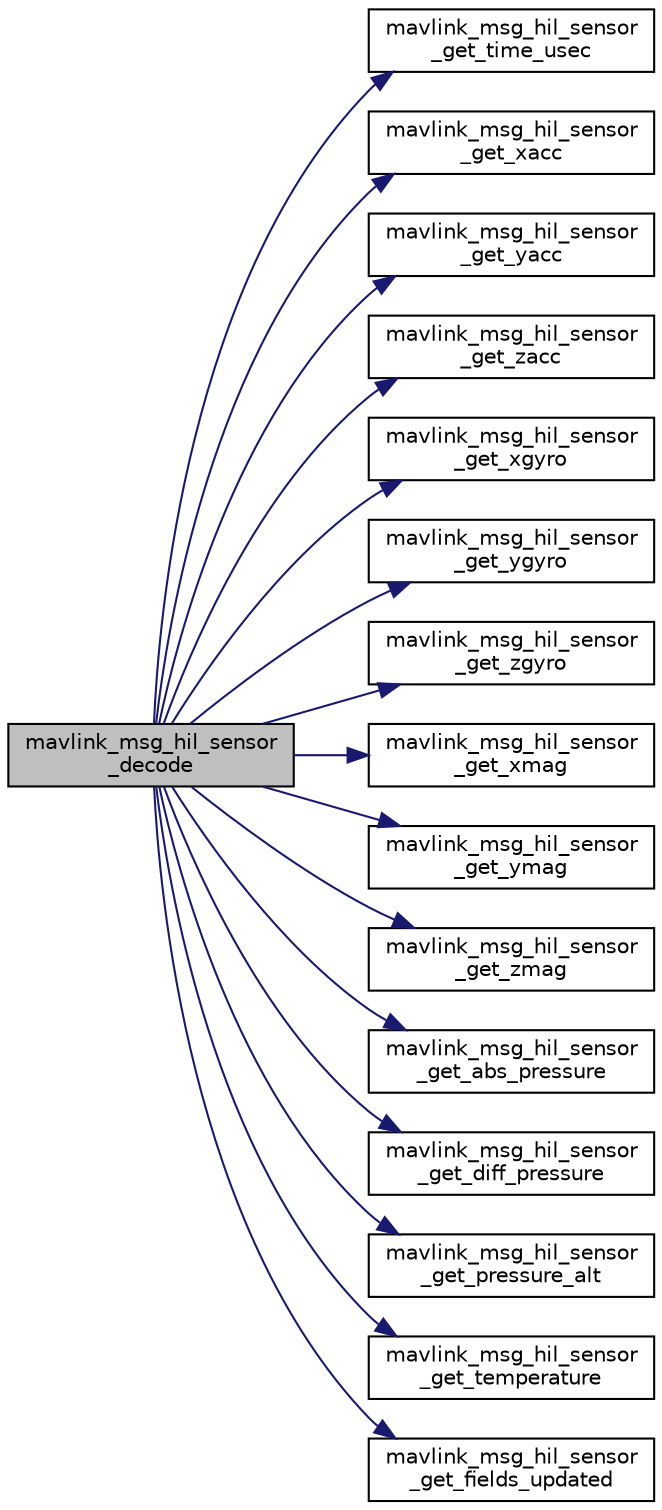 digraph "mavlink_msg_hil_sensor_decode"
{
 // INTERACTIVE_SVG=YES
  edge [fontname="Helvetica",fontsize="10",labelfontname="Helvetica",labelfontsize="10"];
  node [fontname="Helvetica",fontsize="10",shape=record];
  rankdir="LR";
  Node1 [label="mavlink_msg_hil_sensor\l_decode",height=0.2,width=0.4,color="black", fillcolor="grey75", style="filled" fontcolor="black"];
  Node1 -> Node2 [color="midnightblue",fontsize="10",style="solid",fontname="Helvetica"];
  Node2 [label="mavlink_msg_hil_sensor\l_get_time_usec",height=0.2,width=0.4,color="black", fillcolor="white", style="filled",URL="$mavlink__msg__hil__sensor_8h.html#a106e8d4b45bd87d9ab1327f0ce9f231a",tooltip="Send a hil_sensor message. "];
  Node1 -> Node3 [color="midnightblue",fontsize="10",style="solid",fontname="Helvetica"];
  Node3 [label="mavlink_msg_hil_sensor\l_get_xacc",height=0.2,width=0.4,color="black", fillcolor="white", style="filled",URL="$mavlink__msg__hil__sensor_8h.html#a45827c376c832c6341e991008741b5cf",tooltip="Get field xacc from hil_sensor message. "];
  Node1 -> Node4 [color="midnightblue",fontsize="10",style="solid",fontname="Helvetica"];
  Node4 [label="mavlink_msg_hil_sensor\l_get_yacc",height=0.2,width=0.4,color="black", fillcolor="white", style="filled",URL="$mavlink__msg__hil__sensor_8h.html#aaba2847c8f75d2294006c0424a80ea83",tooltip="Get field yacc from hil_sensor message. "];
  Node1 -> Node5 [color="midnightblue",fontsize="10",style="solid",fontname="Helvetica"];
  Node5 [label="mavlink_msg_hil_sensor\l_get_zacc",height=0.2,width=0.4,color="black", fillcolor="white", style="filled",URL="$mavlink__msg__hil__sensor_8h.html#a8719316cabb4afe270fffb20e5e33736",tooltip="Get field zacc from hil_sensor message. "];
  Node1 -> Node6 [color="midnightblue",fontsize="10",style="solid",fontname="Helvetica"];
  Node6 [label="mavlink_msg_hil_sensor\l_get_xgyro",height=0.2,width=0.4,color="black", fillcolor="white", style="filled",URL="$mavlink__msg__hil__sensor_8h.html#aa53d1e89bb6a9d79d5b8c144c0f9ea4b",tooltip="Get field xgyro from hil_sensor message. "];
  Node1 -> Node7 [color="midnightblue",fontsize="10",style="solid",fontname="Helvetica"];
  Node7 [label="mavlink_msg_hil_sensor\l_get_ygyro",height=0.2,width=0.4,color="black", fillcolor="white", style="filled",URL="$mavlink__msg__hil__sensor_8h.html#a4870427b23de98ca8e47dd17ea00db8e",tooltip="Get field ygyro from hil_sensor message. "];
  Node1 -> Node8 [color="midnightblue",fontsize="10",style="solid",fontname="Helvetica"];
  Node8 [label="mavlink_msg_hil_sensor\l_get_zgyro",height=0.2,width=0.4,color="black", fillcolor="white", style="filled",URL="$mavlink__msg__hil__sensor_8h.html#af2dc0862d30c5697c61a1168a78175eb",tooltip="Get field zgyro from hil_sensor message. "];
  Node1 -> Node9 [color="midnightblue",fontsize="10",style="solid",fontname="Helvetica"];
  Node9 [label="mavlink_msg_hil_sensor\l_get_xmag",height=0.2,width=0.4,color="black", fillcolor="white", style="filled",URL="$mavlink__msg__hil__sensor_8h.html#a612caf3f38414c3ce42ce097b056bc1c",tooltip="Get field xmag from hil_sensor message. "];
  Node1 -> Node10 [color="midnightblue",fontsize="10",style="solid",fontname="Helvetica"];
  Node10 [label="mavlink_msg_hil_sensor\l_get_ymag",height=0.2,width=0.4,color="black", fillcolor="white", style="filled",URL="$mavlink__msg__hil__sensor_8h.html#aa18ef1b0217c0c7fa0358285e7577e20",tooltip="Get field ymag from hil_sensor message. "];
  Node1 -> Node11 [color="midnightblue",fontsize="10",style="solid",fontname="Helvetica"];
  Node11 [label="mavlink_msg_hil_sensor\l_get_zmag",height=0.2,width=0.4,color="black", fillcolor="white", style="filled",URL="$mavlink__msg__hil__sensor_8h.html#a7585ba1c52817e5b3567c643343dce84",tooltip="Get field zmag from hil_sensor message. "];
  Node1 -> Node12 [color="midnightblue",fontsize="10",style="solid",fontname="Helvetica"];
  Node12 [label="mavlink_msg_hil_sensor\l_get_abs_pressure",height=0.2,width=0.4,color="black", fillcolor="white", style="filled",URL="$mavlink__msg__hil__sensor_8h.html#a1431de0c20508f32b3bec529f3326746",tooltip="Get field abs_pressure from hil_sensor message. "];
  Node1 -> Node13 [color="midnightblue",fontsize="10",style="solid",fontname="Helvetica"];
  Node13 [label="mavlink_msg_hil_sensor\l_get_diff_pressure",height=0.2,width=0.4,color="black", fillcolor="white", style="filled",URL="$mavlink__msg__hil__sensor_8h.html#a9cded2f007ad5f7edb8532b11e873e3a",tooltip="Get field diff_pressure from hil_sensor message. "];
  Node1 -> Node14 [color="midnightblue",fontsize="10",style="solid",fontname="Helvetica"];
  Node14 [label="mavlink_msg_hil_sensor\l_get_pressure_alt",height=0.2,width=0.4,color="black", fillcolor="white", style="filled",URL="$mavlink__msg__hil__sensor_8h.html#a8cf0e5250a086dfdfa0bb846f15f669f",tooltip="Get field pressure_alt from hil_sensor message. "];
  Node1 -> Node15 [color="midnightblue",fontsize="10",style="solid",fontname="Helvetica"];
  Node15 [label="mavlink_msg_hil_sensor\l_get_temperature",height=0.2,width=0.4,color="black", fillcolor="white", style="filled",URL="$mavlink__msg__hil__sensor_8h.html#a9f90a0afc350857a371621932f9abec1",tooltip="Get field temperature from hil_sensor message. "];
  Node1 -> Node16 [color="midnightblue",fontsize="10",style="solid",fontname="Helvetica"];
  Node16 [label="mavlink_msg_hil_sensor\l_get_fields_updated",height=0.2,width=0.4,color="black", fillcolor="white", style="filled",URL="$mavlink__msg__hil__sensor_8h.html#ae02421ff76bc8f65e60082ede691430c",tooltip="Get field fields_updated from hil_sensor message. "];
}
